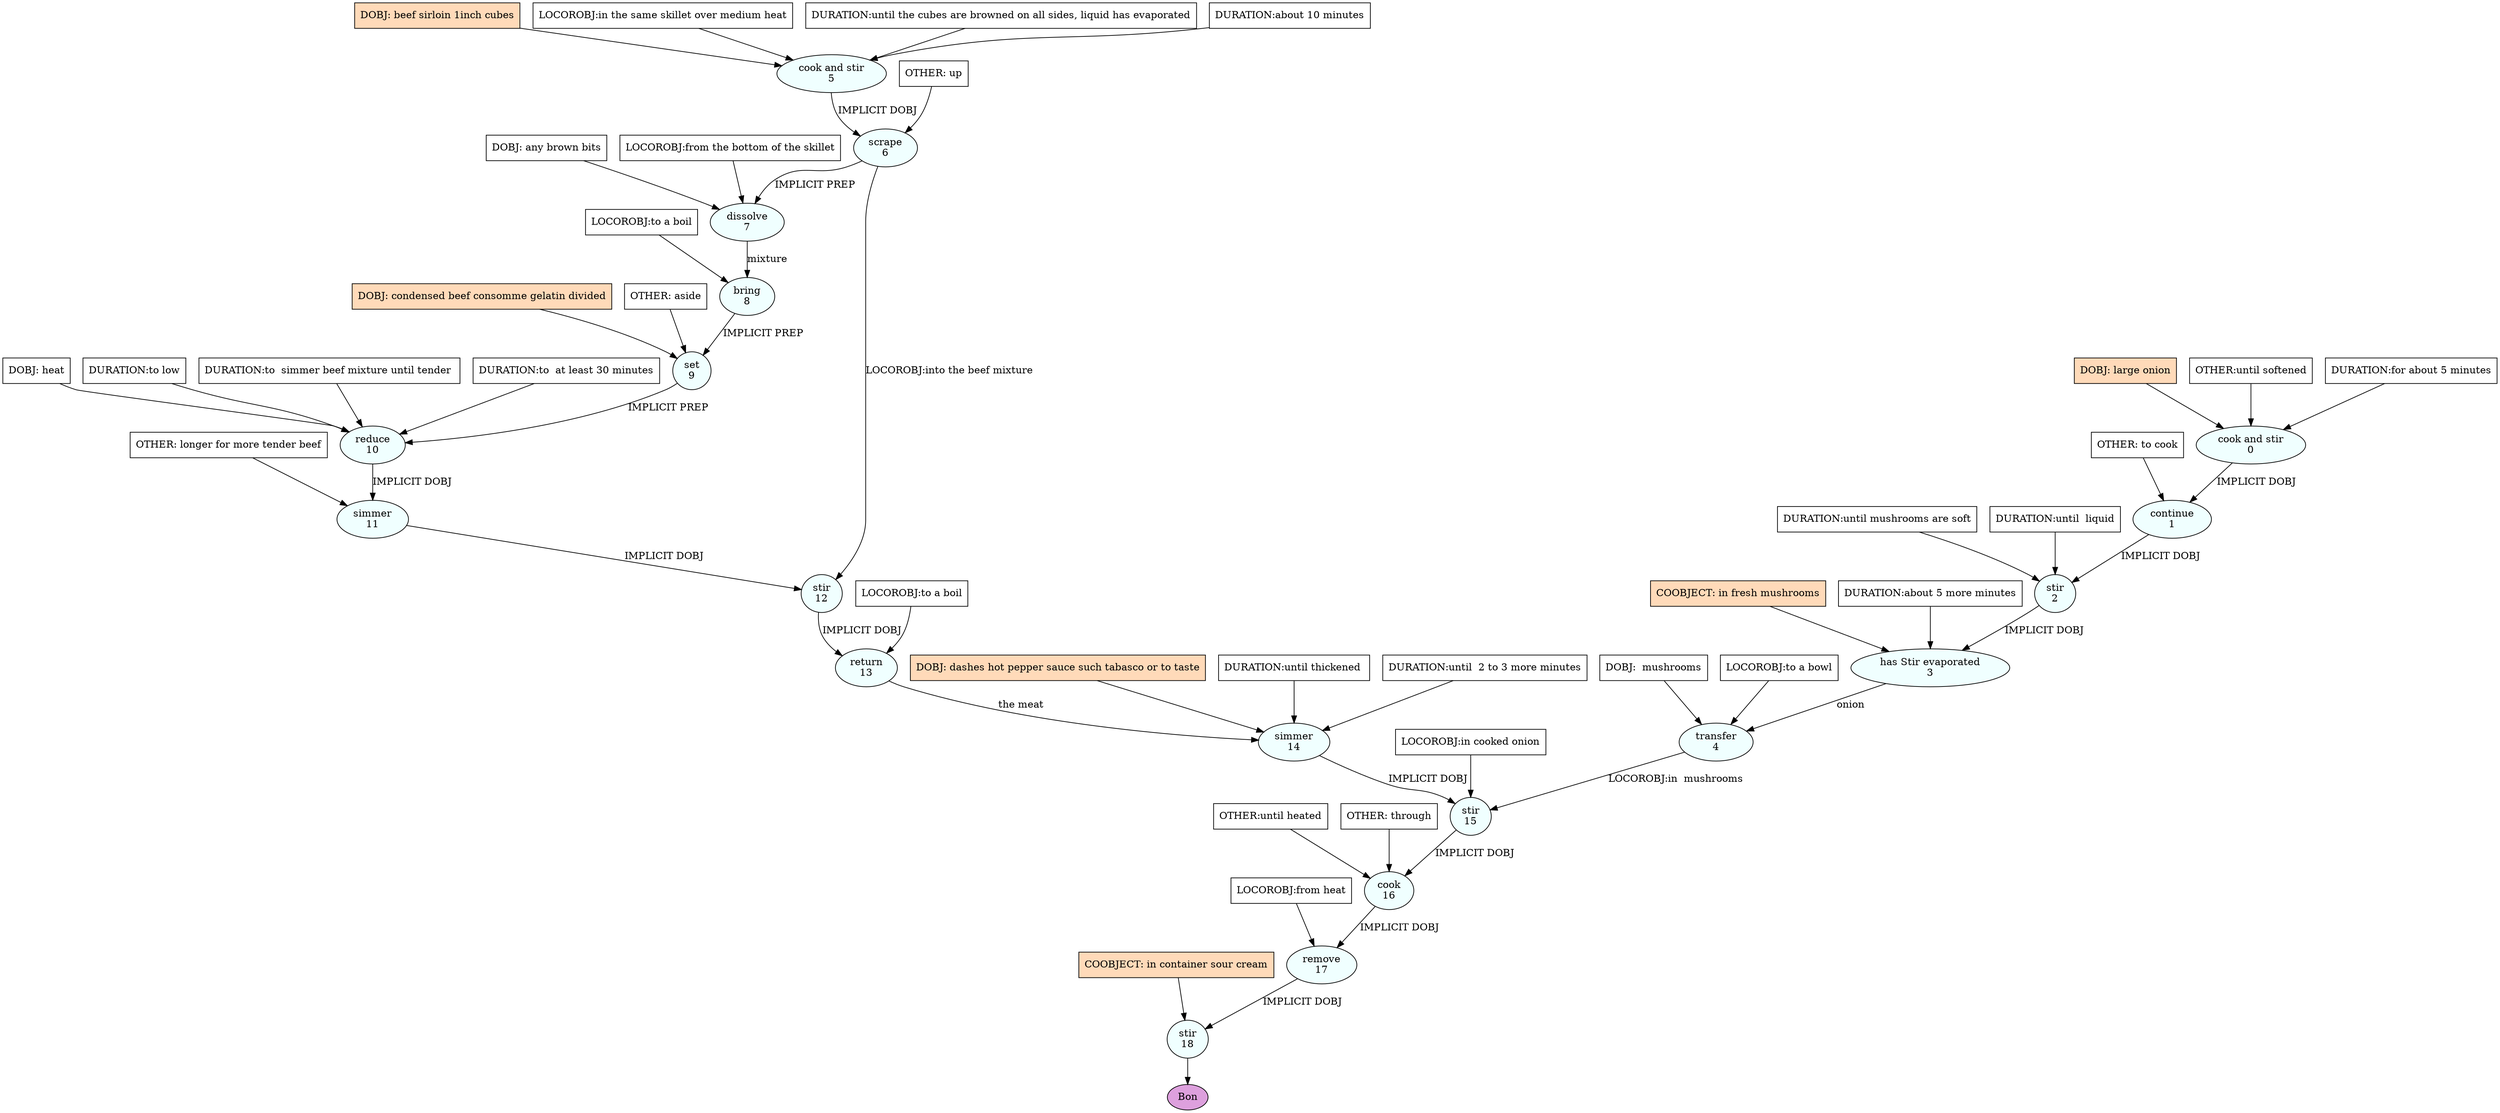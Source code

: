 digraph recipe {
E0[label="cook and stir
0", shape=oval, style=filled, fillcolor=azure]
E1[label="continue
1", shape=oval, style=filled, fillcolor=azure]
E2[label="stir
2", shape=oval, style=filled, fillcolor=azure]
E3[label="has Stir evaporated
3", shape=oval, style=filled, fillcolor=azure]
E4[label="transfer
4", shape=oval, style=filled, fillcolor=azure]
E5[label="cook and stir
5", shape=oval, style=filled, fillcolor=azure]
E6[label="scrape
6", shape=oval, style=filled, fillcolor=azure]
E7[label="dissolve
7", shape=oval, style=filled, fillcolor=azure]
E8[label="bring
8", shape=oval, style=filled, fillcolor=azure]
E9[label="set
9", shape=oval, style=filled, fillcolor=azure]
E10[label="reduce
10", shape=oval, style=filled, fillcolor=azure]
E11[label="simmer
11", shape=oval, style=filled, fillcolor=azure]
E12[label="stir
12", shape=oval, style=filled, fillcolor=azure]
E13[label="return
13", shape=oval, style=filled, fillcolor=azure]
E14[label="simmer
14", shape=oval, style=filled, fillcolor=azure]
E15[label="stir
15", shape=oval, style=filled, fillcolor=azure]
E16[label="cook
16", shape=oval, style=filled, fillcolor=azure]
E17[label="remove
17", shape=oval, style=filled, fillcolor=azure]
E18[label="stir
18", shape=oval, style=filled, fillcolor=azure]
D5[label="DOBJ: beef sirloin 1inch cubes", shape=box, style=filled, fillcolor=peachpuff]
D5 -> E5
P5_0[label="LOCOROBJ:in the same skillet over medium heat", shape=box, style=filled, fillcolor=white]
P5_0 -> E5
P5_1[label="DURATION:until the cubes are browned on all sides, liquid has evaporated", shape=box, style=filled, fillcolor=white]
P5_1 -> E5
P5_2[label="DURATION:about 10 minutes", shape=box, style=filled, fillcolor=white]
P5_2 -> E5
D0[label="DOBJ: large onion", shape=box, style=filled, fillcolor=peachpuff]
D0 -> E0
P0_0[label="OTHER:until softened", shape=box, style=filled, fillcolor=white]
P0_0 -> E0
P0_1[label="DURATION:for about 5 minutes", shape=box, style=filled, fillcolor=white]
P0_1 -> E0
E0 -> E1 [label="IMPLICIT DOBJ"]
O1_0_0[label="OTHER: to cook", shape=box, style=filled, fillcolor=white]
O1_0_0 -> E1
E1 -> E2 [label="IMPLICIT DOBJ"]
P2_1_0[label="DURATION:until mushrooms are soft", shape=box, style=filled, fillcolor=white]
P2_1_0 -> E2
P2_1_1[label="DURATION:until  liquid", shape=box, style=filled, fillcolor=white]
P2_1_1 -> E2
E2 -> E3 [label="IMPLICIT DOBJ"]
P3_1_ing[label="COOBJECT: in fresh mushrooms", shape=box, style=filled, fillcolor=peachpuff]
P3_1_ing -> E3
P3_2_0[label="DURATION:about 5 more minutes", shape=box, style=filled, fillcolor=white]
P3_2_0 -> E3
E3 -> E4 [label="onion"]
D4_1[label="DOBJ:  mushrooms", shape=box, style=filled, fillcolor=white]
D4_1 -> E4
P4_1_0[label="LOCOROBJ:to a bowl", shape=box, style=filled, fillcolor=white]
P4_1_0 -> E4
E5 -> E6 [label="IMPLICIT DOBJ"]
O6_0_0[label="OTHER: up", shape=box, style=filled, fillcolor=white]
O6_0_0 -> E6
D7_0[label="DOBJ: any brown bits", shape=box, style=filled, fillcolor=white]
D7_0 -> E7
E6 -> E7 [label="IMPLICIT PREP"]
P7_1_0[label="LOCOROBJ:from the bottom of the skillet", shape=box, style=filled, fillcolor=white]
P7_1_0 -> E7
E7 -> E8 [label="mixture"]
P8_1_0[label="LOCOROBJ:to a boil", shape=box, style=filled, fillcolor=white]
P8_1_0 -> E8
D9_ing[label="DOBJ: condensed beef consomme gelatin divided", shape=box, style=filled, fillcolor=peachpuff]
D9_ing -> E9
E8 -> E9 [label="IMPLICIT PREP"]
O9_0_0[label="OTHER: aside", shape=box, style=filled, fillcolor=white]
O9_0_0 -> E9
D10_0[label="DOBJ: heat", shape=box, style=filled, fillcolor=white]
D10_0 -> E10
E9 -> E10 [label="IMPLICIT PREP"]
P10_1_0[label="DURATION:to low", shape=box, style=filled, fillcolor=white]
P10_1_0 -> E10
P10_1_1[label="DURATION:to  simmer beef mixture until tender ", shape=box, style=filled, fillcolor=white]
P10_1_1 -> E10
P10_1_2[label="DURATION:to  at least 30 minutes", shape=box, style=filled, fillcolor=white]
P10_1_2 -> E10
E10 -> E11 [label="IMPLICIT DOBJ"]
O11_0_0[label="OTHER: longer for more tender beef", shape=box, style=filled, fillcolor=white]
O11_0_0 -> E11
E11 -> E12 [label="IMPLICIT DOBJ"]
E6 -> E12 [label="LOCOROBJ:into the beef mixture"]
E12 -> E13 [label="IMPLICIT DOBJ"]
P13_1_0[label="LOCOROBJ:to a boil", shape=box, style=filled, fillcolor=white]
P13_1_0 -> E13
D14_ing[label="DOBJ: dashes hot pepper sauce such tabasco or to taste", shape=box, style=filled, fillcolor=peachpuff]
D14_ing -> E14
E13 -> E14 [label="the meat"]
P14_1_0[label="DURATION:until thickened ", shape=box, style=filled, fillcolor=white]
P14_1_0 -> E14
P14_1_1[label="DURATION:until  2 to 3 more minutes", shape=box, style=filled, fillcolor=white]
P14_1_1 -> E14
E14 -> E15 [label="IMPLICIT DOBJ"]
P15_1_0[label="LOCOROBJ:in cooked onion", shape=box, style=filled, fillcolor=white]
P15_1_0 -> E15
E4 -> E15 [label="LOCOROBJ:in  mushrooms"]
E15 -> E16 [label="IMPLICIT DOBJ"]
P16_1_0[label="OTHER:until heated", shape=box, style=filled, fillcolor=white]
P16_1_0 -> E16
O16_0_0[label="OTHER: through", shape=box, style=filled, fillcolor=white]
O16_0_0 -> E16
E16 -> E17 [label="IMPLICIT DOBJ"]
P17_1_0[label="LOCOROBJ:from heat", shape=box, style=filled, fillcolor=white]
P17_1_0 -> E17
E17 -> E18 [label="IMPLICIT DOBJ"]
P18_1_ing[label="COOBJECT: in container sour cream", shape=box, style=filled, fillcolor=peachpuff]
P18_1_ing -> E18
EOR[label="Bon", shape=oval, style=filled, fillcolor=plum]
E18 -> EOR
}
